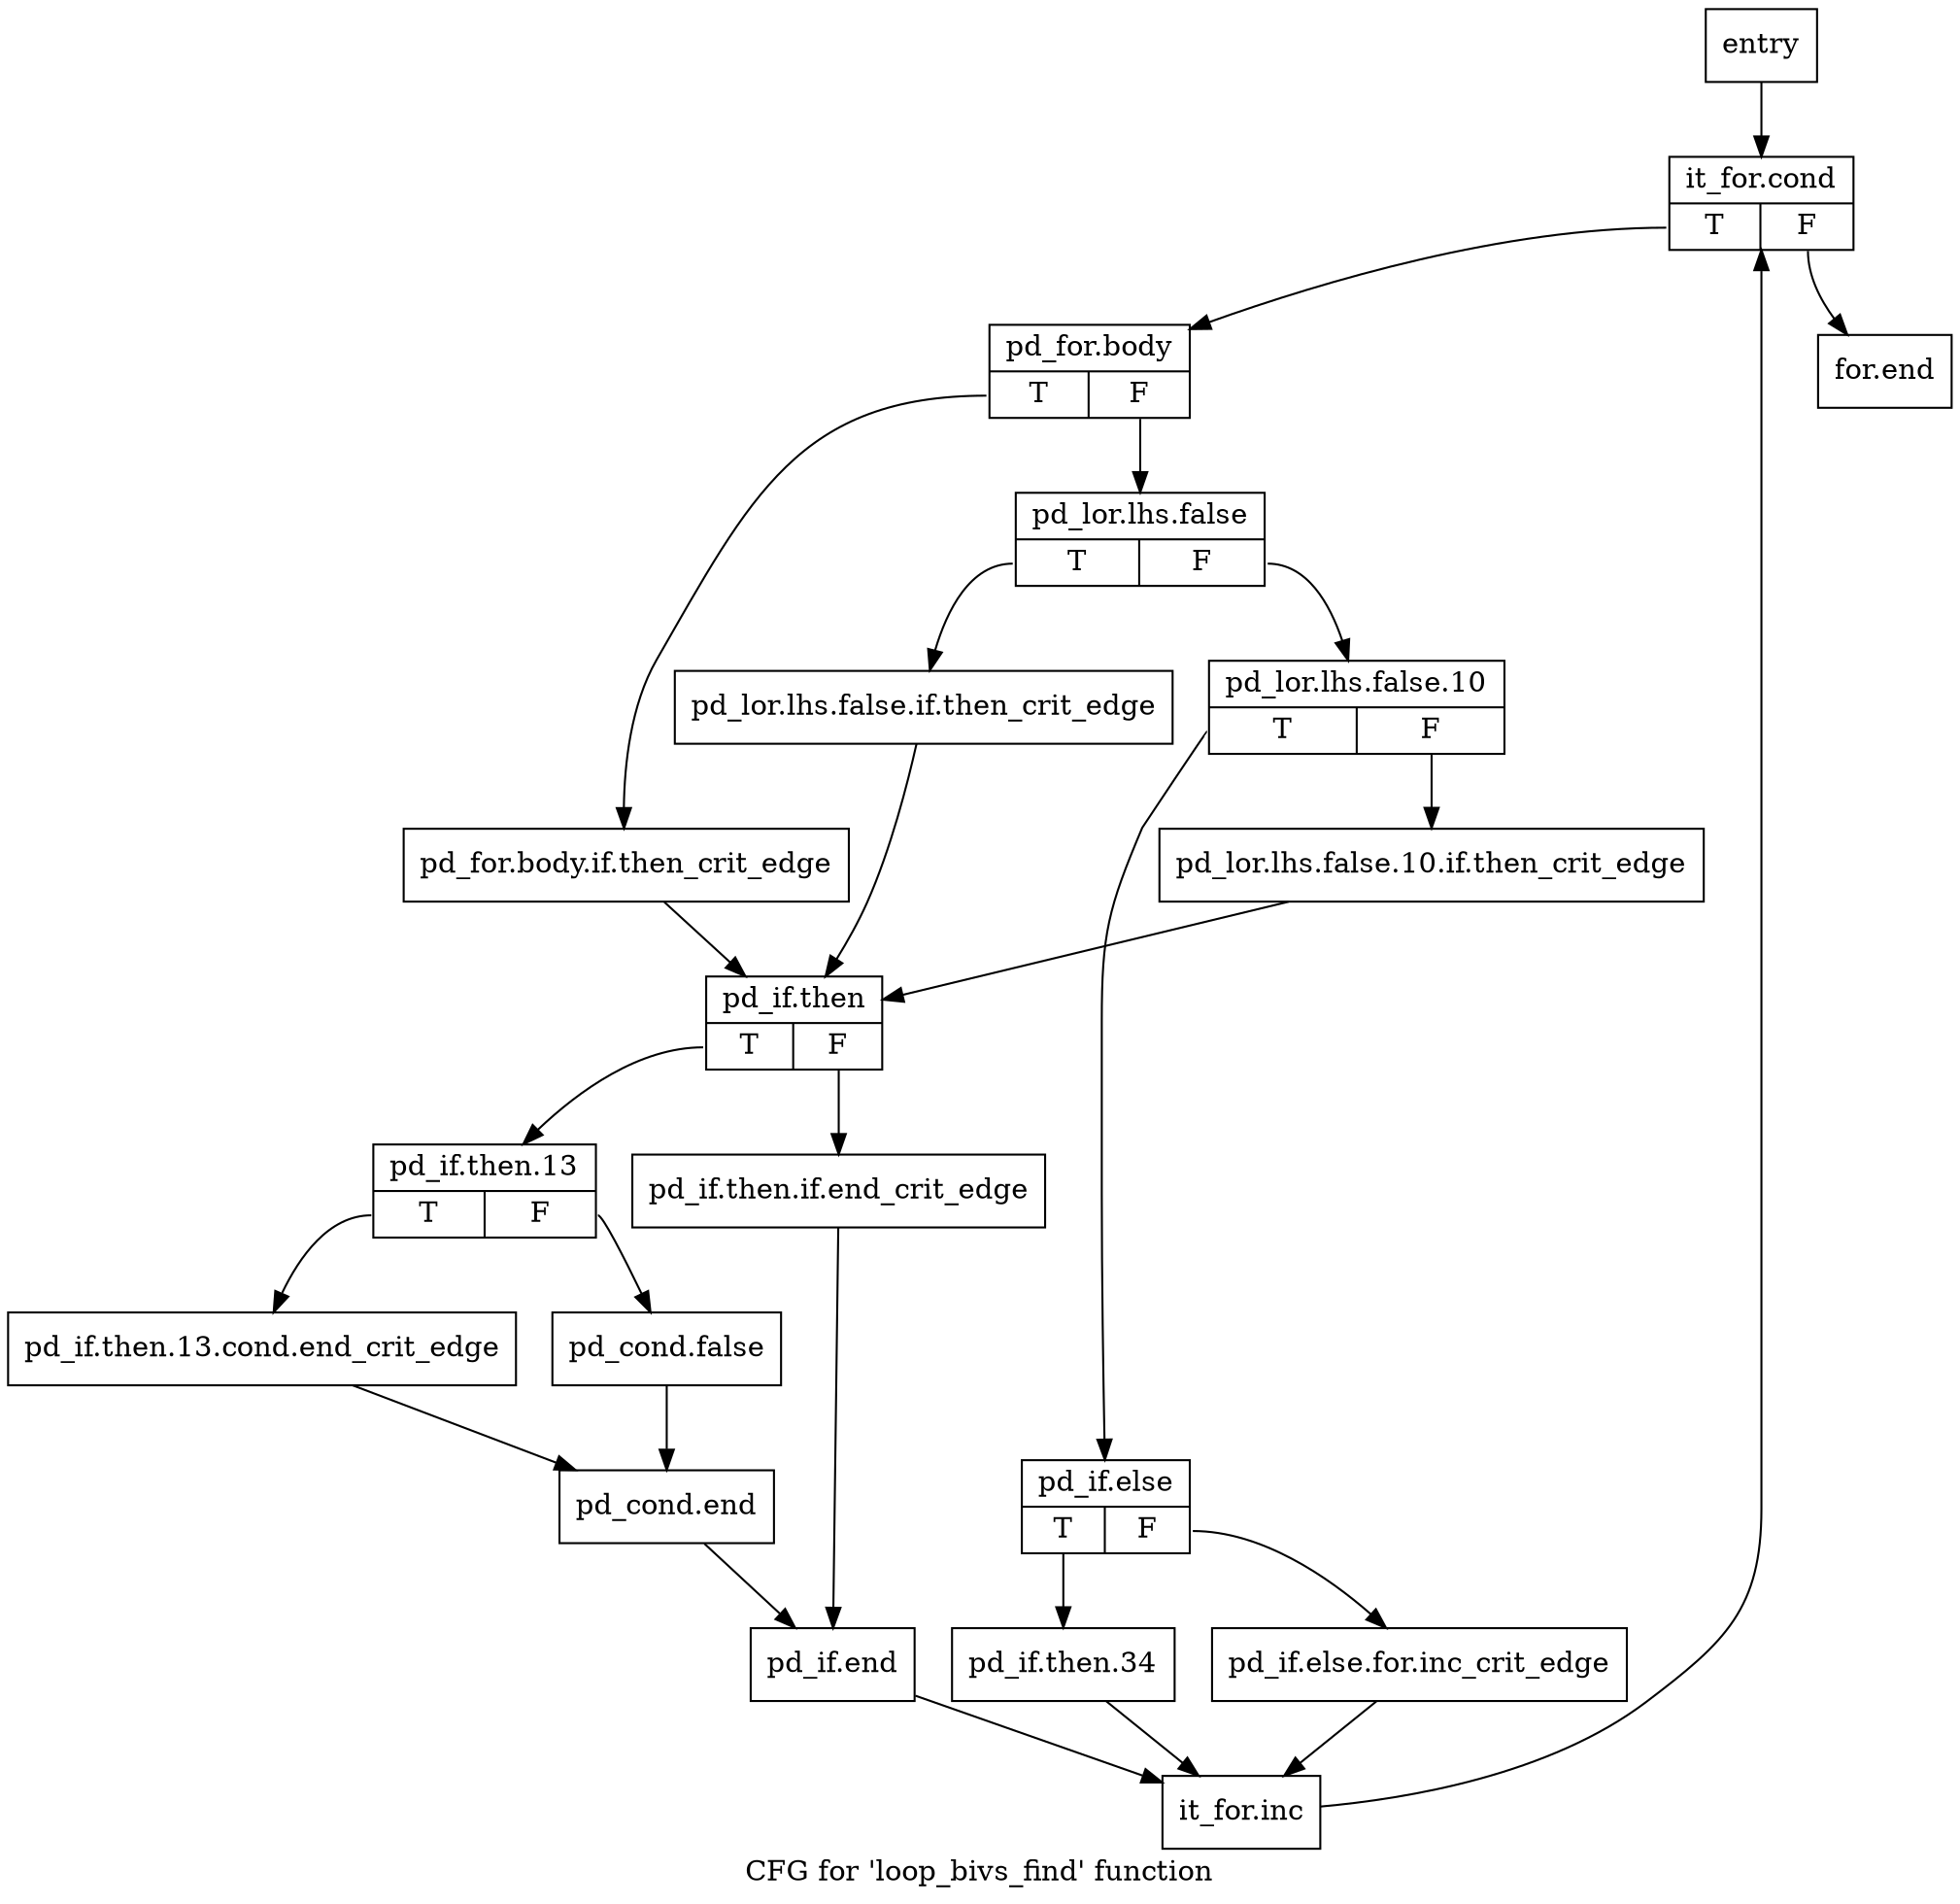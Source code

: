 digraph "CFG for 'loop_bivs_find' function" {
	label="CFG for 'loop_bivs_find' function";

	Node0x807c190 [shape=record,label="{entry}"];
	Node0x807c190 -> Node0x807c1e0;
	Node0x807c1e0 [shape=record,label="{it_for.cond|{<s0>T|<s1>F}}"];
	Node0x807c1e0:s0 -> Node0x807c230;
	Node0x807c1e0:s1 -> Node0x807c780;
	Node0x807c230 [shape=record,label="{pd_for.body|{<s0>T|<s1>F}}"];
	Node0x807c230:s0 -> Node0x807c280;
	Node0x807c230:s1 -> Node0x807c2d0;
	Node0x807c280 [shape=record,label="{pd_for.body.if.then_crit_edge}"];
	Node0x807c280 -> Node0x807c410;
	Node0x807c2d0 [shape=record,label="{pd_lor.lhs.false|{<s0>T|<s1>F}}"];
	Node0x807c2d0:s0 -> Node0x807c320;
	Node0x807c2d0:s1 -> Node0x807c370;
	Node0x807c320 [shape=record,label="{pd_lor.lhs.false.if.then_crit_edge}"];
	Node0x807c320 -> Node0x807c410;
	Node0x807c370 [shape=record,label="{pd_lor.lhs.false.10|{<s0>T|<s1>F}}"];
	Node0x807c370:s0 -> Node0x807c640;
	Node0x807c370:s1 -> Node0x807c3c0;
	Node0x807c3c0 [shape=record,label="{pd_lor.lhs.false.10.if.then_crit_edge}"];
	Node0x807c3c0 -> Node0x807c410;
	Node0x807c410 [shape=record,label="{pd_if.then|{<s0>T|<s1>F}}"];
	Node0x807c410:s0 -> Node0x807c4b0;
	Node0x807c410:s1 -> Node0x807c460;
	Node0x807c460 [shape=record,label="{pd_if.then.if.end_crit_edge}"];
	Node0x807c460 -> Node0x807c5f0;
	Node0x807c4b0 [shape=record,label="{pd_if.then.13|{<s0>T|<s1>F}}"];
	Node0x807c4b0:s0 -> Node0x807c500;
	Node0x807c4b0:s1 -> Node0x807c550;
	Node0x807c500 [shape=record,label="{pd_if.then.13.cond.end_crit_edge}"];
	Node0x807c500 -> Node0x807c5a0;
	Node0x807c550 [shape=record,label="{pd_cond.false}"];
	Node0x807c550 -> Node0x807c5a0;
	Node0x807c5a0 [shape=record,label="{pd_cond.end}"];
	Node0x807c5a0 -> Node0x807c5f0;
	Node0x807c5f0 [shape=record,label="{pd_if.end}"];
	Node0x807c5f0 -> Node0x807c730;
	Node0x807c640 [shape=record,label="{pd_if.else|{<s0>T|<s1>F}}"];
	Node0x807c640:s0 -> Node0x807c6e0;
	Node0x807c640:s1 -> Node0x807c690;
	Node0x807c690 [shape=record,label="{pd_if.else.for.inc_crit_edge}"];
	Node0x807c690 -> Node0x807c730;
	Node0x807c6e0 [shape=record,label="{pd_if.then.34}"];
	Node0x807c6e0 -> Node0x807c730;
	Node0x807c730 [shape=record,label="{it_for.inc}"];
	Node0x807c730 -> Node0x807c1e0;
	Node0x807c780 [shape=record,label="{for.end}"];
}
